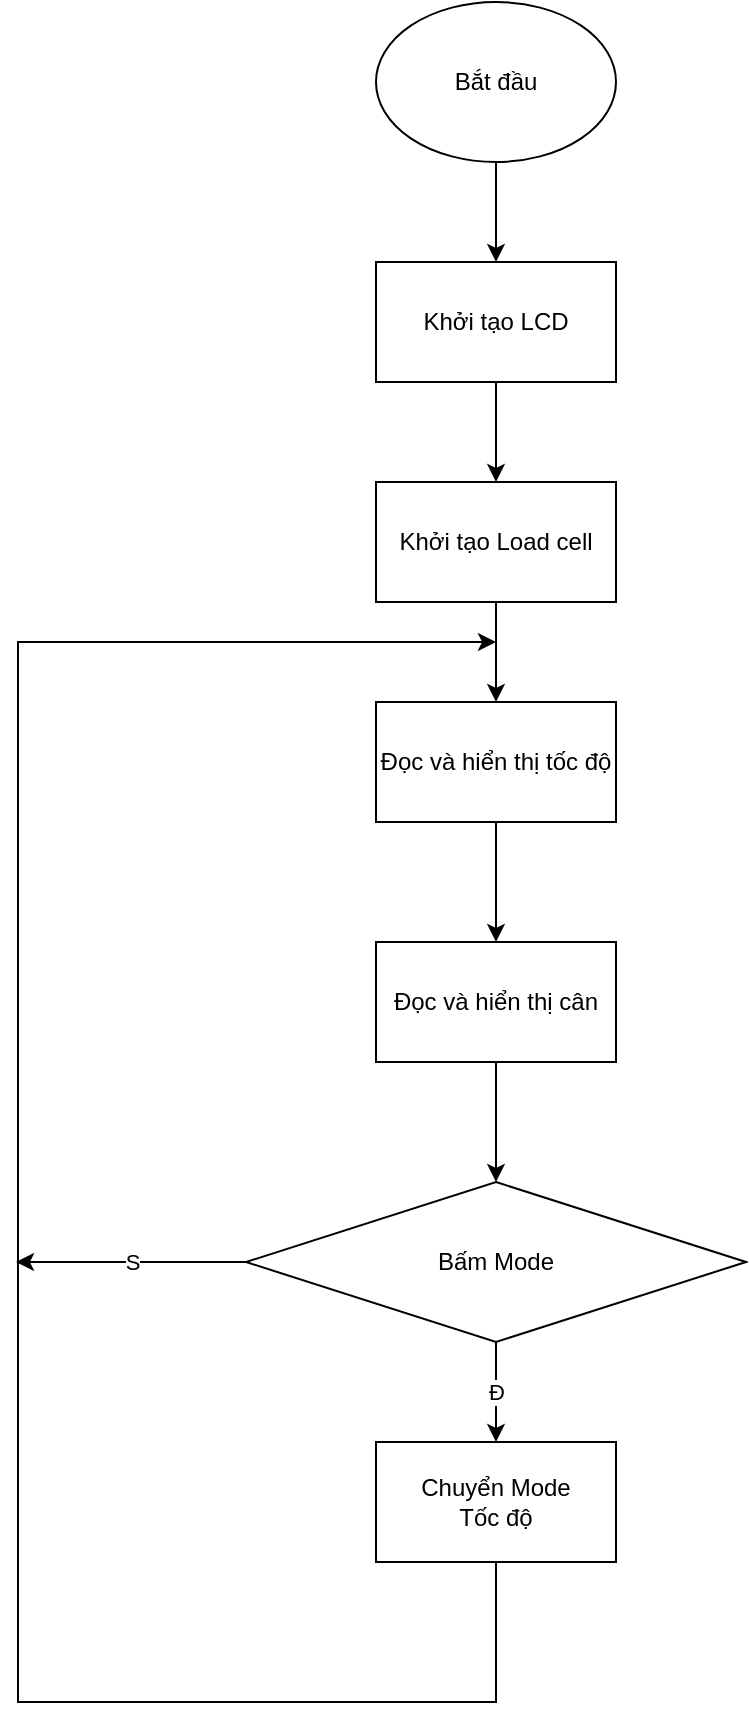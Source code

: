 <mxfile version="21.2.8" type="device">
  <diagram name="Page-1" id="DNN10Px3gIQ--TKYutFd">
    <mxGraphModel dx="880" dy="532" grid="1" gridSize="10" guides="1" tooltips="1" connect="1" arrows="1" fold="1" page="1" pageScale="1" pageWidth="850" pageHeight="1100" math="0" shadow="0">
      <root>
        <mxCell id="0" />
        <mxCell id="1" parent="0" />
        <mxCell id="1vaDpo6SBZJ7sa5ZVEr8-6" style="edgeStyle=orthogonalEdgeStyle;rounded=0;orthogonalLoop=1;jettySize=auto;html=1;" edge="1" parent="1" source="1vaDpo6SBZJ7sa5ZVEr8-1" target="1vaDpo6SBZJ7sa5ZVEr8-2">
          <mxGeometry relative="1" as="geometry" />
        </mxCell>
        <mxCell id="1vaDpo6SBZJ7sa5ZVEr8-1" value="Bắt đầu" style="ellipse;whiteSpace=wrap;html=1;" vertex="1" parent="1">
          <mxGeometry x="350" y="100" width="120" height="80" as="geometry" />
        </mxCell>
        <mxCell id="1vaDpo6SBZJ7sa5ZVEr8-5" style="edgeStyle=orthogonalEdgeStyle;rounded=0;orthogonalLoop=1;jettySize=auto;html=1;" edge="1" parent="1" source="1vaDpo6SBZJ7sa5ZVEr8-2" target="1vaDpo6SBZJ7sa5ZVEr8-3">
          <mxGeometry relative="1" as="geometry" />
        </mxCell>
        <mxCell id="1vaDpo6SBZJ7sa5ZVEr8-2" value="Khởi tạo LCD" style="rounded=0;whiteSpace=wrap;html=1;" vertex="1" parent="1">
          <mxGeometry x="350" y="230" width="120" height="60" as="geometry" />
        </mxCell>
        <mxCell id="1vaDpo6SBZJ7sa5ZVEr8-7" style="edgeStyle=orthogonalEdgeStyle;rounded=0;orthogonalLoop=1;jettySize=auto;html=1;" edge="1" parent="1" source="1vaDpo6SBZJ7sa5ZVEr8-3" target="1vaDpo6SBZJ7sa5ZVEr8-4">
          <mxGeometry relative="1" as="geometry" />
        </mxCell>
        <mxCell id="1vaDpo6SBZJ7sa5ZVEr8-3" value="Khởi tạo Load cell" style="rounded=0;whiteSpace=wrap;html=1;" vertex="1" parent="1">
          <mxGeometry x="350" y="340" width="120" height="60" as="geometry" />
        </mxCell>
        <mxCell id="1vaDpo6SBZJ7sa5ZVEr8-9" style="edgeStyle=orthogonalEdgeStyle;rounded=0;orthogonalLoop=1;jettySize=auto;html=1;entryX=0.5;entryY=0;entryDx=0;entryDy=0;" edge="1" parent="1" source="1vaDpo6SBZJ7sa5ZVEr8-4" target="1vaDpo6SBZJ7sa5ZVEr8-8">
          <mxGeometry relative="1" as="geometry" />
        </mxCell>
        <mxCell id="1vaDpo6SBZJ7sa5ZVEr8-4" value="Đọc và hiển thị tốc độ" style="rounded=0;whiteSpace=wrap;html=1;" vertex="1" parent="1">
          <mxGeometry x="350" y="450" width="120" height="60" as="geometry" />
        </mxCell>
        <mxCell id="1vaDpo6SBZJ7sa5ZVEr8-11" style="edgeStyle=orthogonalEdgeStyle;rounded=0;orthogonalLoop=1;jettySize=auto;html=1;entryX=0.5;entryY=0;entryDx=0;entryDy=0;" edge="1" parent="1" source="1vaDpo6SBZJ7sa5ZVEr8-8" target="1vaDpo6SBZJ7sa5ZVEr8-10">
          <mxGeometry relative="1" as="geometry" />
        </mxCell>
        <mxCell id="1vaDpo6SBZJ7sa5ZVEr8-8" value="Đọc và hiển thị cân" style="rounded=0;whiteSpace=wrap;html=1;" vertex="1" parent="1">
          <mxGeometry x="350" y="570" width="120" height="60" as="geometry" />
        </mxCell>
        <mxCell id="1vaDpo6SBZJ7sa5ZVEr8-14" value="S" style="edgeStyle=orthogonalEdgeStyle;rounded=0;orthogonalLoop=1;jettySize=auto;html=1;" edge="1" parent="1" source="1vaDpo6SBZJ7sa5ZVEr8-10">
          <mxGeometry relative="1" as="geometry">
            <mxPoint x="170" y="730" as="targetPoint" />
          </mxGeometry>
        </mxCell>
        <mxCell id="1vaDpo6SBZJ7sa5ZVEr8-15" value="Đ" style="edgeStyle=orthogonalEdgeStyle;rounded=0;orthogonalLoop=1;jettySize=auto;html=1;entryX=0.5;entryY=0;entryDx=0;entryDy=0;" edge="1" parent="1" source="1vaDpo6SBZJ7sa5ZVEr8-10" target="1vaDpo6SBZJ7sa5ZVEr8-12">
          <mxGeometry relative="1" as="geometry" />
        </mxCell>
        <mxCell id="1vaDpo6SBZJ7sa5ZVEr8-10" value="Bấm Mode" style="rhombus;whiteSpace=wrap;html=1;" vertex="1" parent="1">
          <mxGeometry x="285" y="690" width="250" height="80" as="geometry" />
        </mxCell>
        <mxCell id="1vaDpo6SBZJ7sa5ZVEr8-13" style="edgeStyle=orthogonalEdgeStyle;rounded=0;orthogonalLoop=1;jettySize=auto;html=1;" edge="1" parent="1" source="1vaDpo6SBZJ7sa5ZVEr8-12">
          <mxGeometry relative="1" as="geometry">
            <mxPoint x="410" y="420" as="targetPoint" />
            <Array as="points">
              <mxPoint x="410" y="950" />
              <mxPoint x="171" y="950" />
            </Array>
          </mxGeometry>
        </mxCell>
        <mxCell id="1vaDpo6SBZJ7sa5ZVEr8-12" value="Chuyển Mode&lt;br&gt;Tốc độ" style="rounded=0;whiteSpace=wrap;html=1;" vertex="1" parent="1">
          <mxGeometry x="350" y="820" width="120" height="60" as="geometry" />
        </mxCell>
      </root>
    </mxGraphModel>
  </diagram>
</mxfile>
